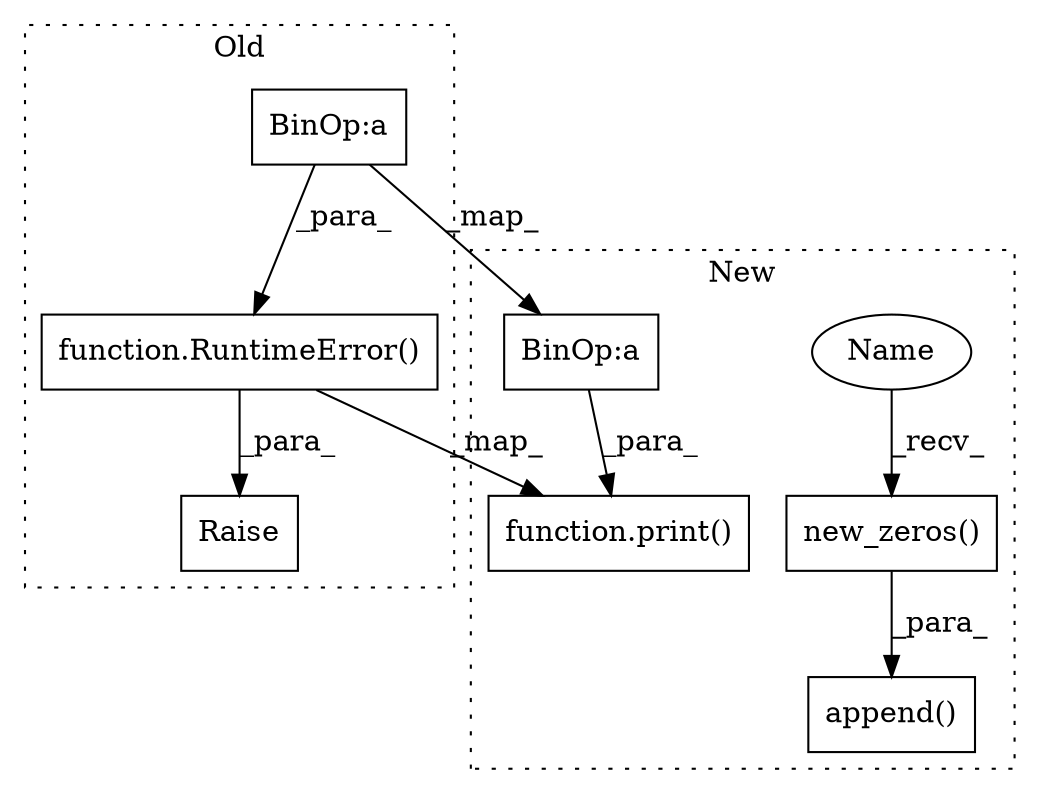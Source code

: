 digraph G {
subgraph cluster0 {
1 [label="function.RuntimeError()" a="75" s="10798,10967" l="13,1" shape="box"];
3 [label="Raise" a="91" s="10792" l="6" shape="box"];
5 [label="BinOp:a" a="82" s="10855" l="10" shape="box"];
label = "Old";
style="dotted";
}
subgraph cluster1 {
2 [label="function.print()" a="75" s="10792,10971" l="6,1" shape="box"];
4 [label="BinOp:a" a="82" s="10851" l="10" shape="box"];
6 [label="append()" a="75" s="10989,11022" l="13,1" shape="box"];
7 [label="new_zeros()" a="75" s="11002,11021" l="12,1" shape="box"];
8 [label="Name" a="87" s="11002" l="1" shape="ellipse"];
label = "New";
style="dotted";
}
1 -> 2 [label="_map_"];
1 -> 3 [label="_para_"];
4 -> 2 [label="_para_"];
5 -> 4 [label="_map_"];
5 -> 1 [label="_para_"];
7 -> 6 [label="_para_"];
8 -> 7 [label="_recv_"];
}